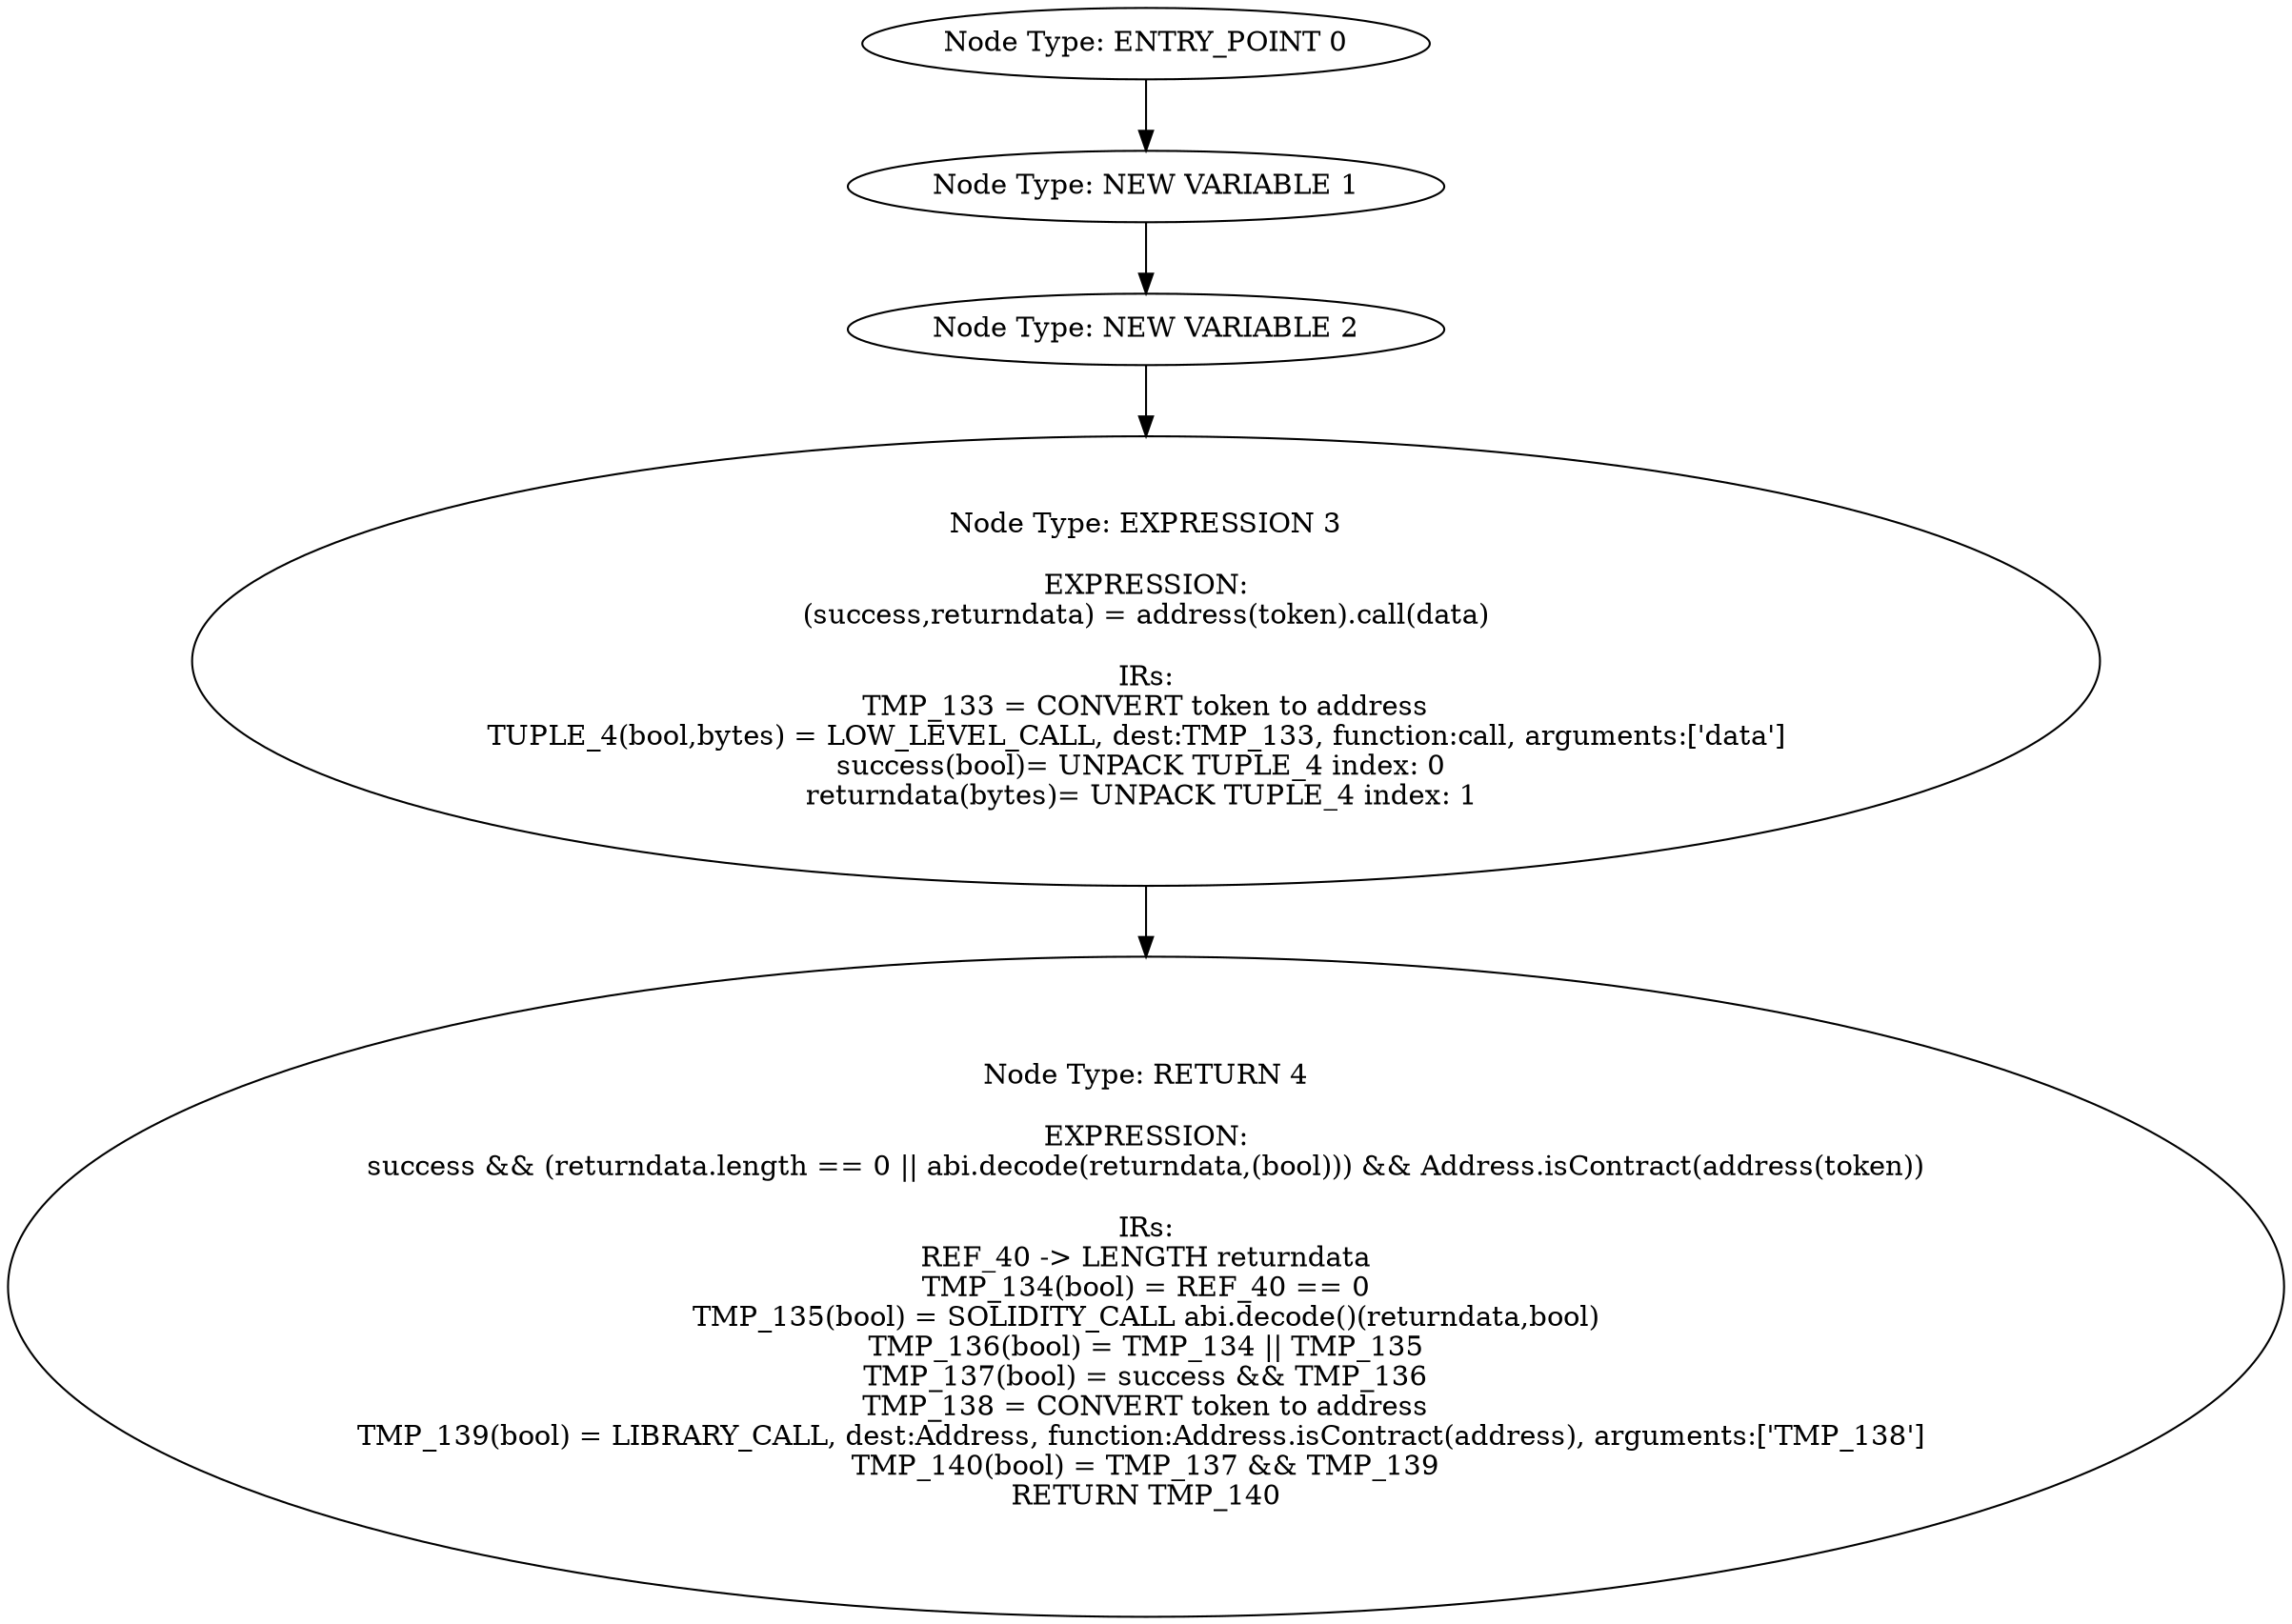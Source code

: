 digraph{
0[label="Node Type: ENTRY_POINT 0
"];
0->1;
1[label="Node Type: NEW VARIABLE 1
"];
1->2;
2[label="Node Type: NEW VARIABLE 2
"];
2->3;
3[label="Node Type: EXPRESSION 3

EXPRESSION:
(success,returndata) = address(token).call(data)

IRs:
TMP_133 = CONVERT token to address
TUPLE_4(bool,bytes) = LOW_LEVEL_CALL, dest:TMP_133, function:call, arguments:['data']  
success(bool)= UNPACK TUPLE_4 index: 0 
returndata(bytes)= UNPACK TUPLE_4 index: 1 "];
3->4;
4[label="Node Type: RETURN 4

EXPRESSION:
success && (returndata.length == 0 || abi.decode(returndata,(bool))) && Address.isContract(address(token))

IRs:
REF_40 -> LENGTH returndata
TMP_134(bool) = REF_40 == 0
TMP_135(bool) = SOLIDITY_CALL abi.decode()(returndata,bool)
TMP_136(bool) = TMP_134 || TMP_135
TMP_137(bool) = success && TMP_136
TMP_138 = CONVERT token to address
TMP_139(bool) = LIBRARY_CALL, dest:Address, function:Address.isContract(address), arguments:['TMP_138'] 
TMP_140(bool) = TMP_137 && TMP_139
RETURN TMP_140"];
}
